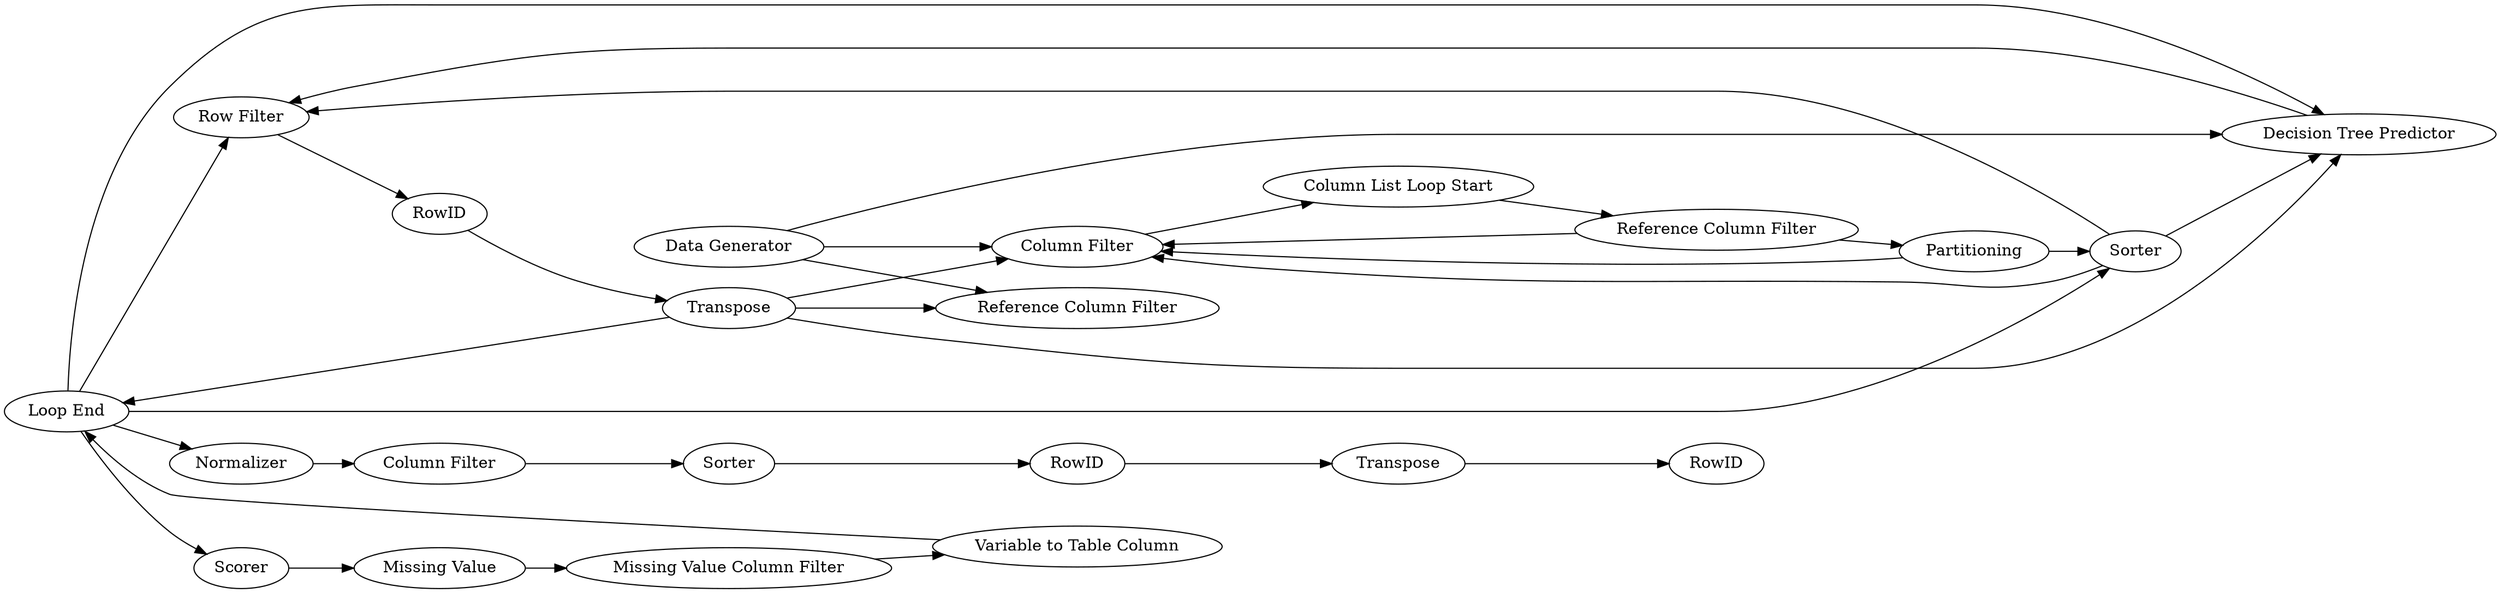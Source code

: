 digraph {
	12 -> 15
	13 -> 15
	31 -> 26
	4 -> 3
	3 -> 2
	4 -> 5
	10 -> 9
	12 -> 18
	13 -> 18
	2 -> 4
	12 -> 13
	1 -> 22
	29 -> 30
	13 -> 3
	17 -> 18
	11 -> 12
	12 -> 23
	1 -> 3
	9 -> 11
	15 -> 16
	5 -> 13
	12 -> 8
	17 -> 3
	23 -> 31
	18 -> 15
	17 -> 12
	5 -> 3
	1 -> 18
	8 -> 10
	26 -> 28
	16 -> 17
	17 -> 22
	28 -> 29
	9 [label="Missing Value Column Filter"]
	18 [label="Decision Tree Predictor"]
	26 [label=Sorter]
	8 [label=Scorer]
	17 [label=Transpose]
	3 [label="Column Filter"]
	31 [label="Column Filter"]
	15 [label="Row Filter"]
	12 [label="Loop End"]
	10 [label="Missing Value"]
	16 [label=RowID]
	1 [label="Data Generator"]
	22 [label="Reference Column Filter"]
	28 [label=RowID]
	11 [label="Variable to Table Column"]
	4 [label="Reference Column Filter"]
	23 [label=Normalizer]
	5 [label=Partitioning]
	13 [label=Sorter]
	29 [label=Transpose]
	30 [label=RowID]
	2 [label="Column List Loop Start"]
	rankdir=LR
}
